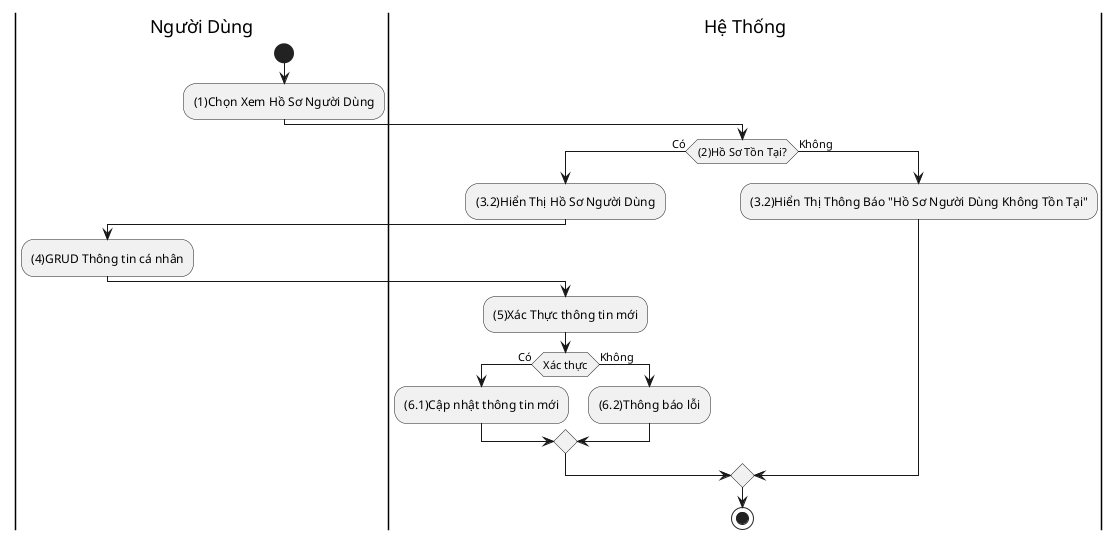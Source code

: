 @startuml
|Người Dùng|
start
:(1)Chọn Xem Hồ Sơ Người Dùng;
|Hệ Thống|
  if ((2)Hồ Sơ Tồn Tại?) then (Có)
    :(3.2)Hiển Thị Hồ Sơ Người Dùng;
    |Người Dùng|
    :(4)GRUD Thông tin cá nhân;
    |Hệ Thống|
    :(5)Xác Thực thông tin mới;
    if (Xác thực) then (Có)
      :(6.1)Cập nhật thông tin mới;
    else (Không)
      :(6.2)Thông báo lỗi;
    endif
  else (Không)
    |Hệ Thống|
    :(3.2)Hiển Thị Thông Báo "Hồ Sơ Người Dùng Không Tồn Tại";
  endif
stop
@enduml